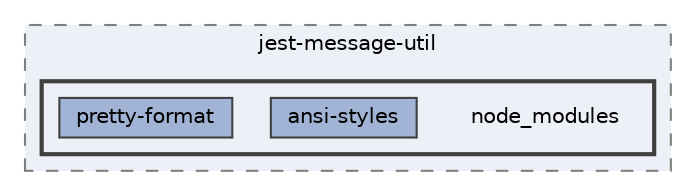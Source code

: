 digraph "C:/Users/arisc/OneDrive/Documents/GitHub/FINAL/EcoEats-Project/node_modules/jest-message-util/node_modules"
{
 // LATEX_PDF_SIZE
  bgcolor="transparent";
  edge [fontname=Helvetica,fontsize=10,labelfontname=Helvetica,labelfontsize=10];
  node [fontname=Helvetica,fontsize=10,shape=box,height=0.2,width=0.4];
  compound=true
  subgraph clusterdir_314f085251215ef0819e7b5657fa8956 {
    graph [ bgcolor="#edf0f7", pencolor="grey50", label="jest-message-util", fontname=Helvetica,fontsize=10 style="filled,dashed", URL="dir_314f085251215ef0819e7b5657fa8956.html",tooltip=""]
  subgraph clusterdir_98479f80bb5bcd1a921b34dd9d61b524 {
    graph [ bgcolor="#edf0f7", pencolor="grey25", label="", fontname=Helvetica,fontsize=10 style="filled,bold", URL="dir_98479f80bb5bcd1a921b34dd9d61b524.html",tooltip=""]
    dir_98479f80bb5bcd1a921b34dd9d61b524 [shape=plaintext, label="node_modules"];
  dir_cad3d889b42fd5f8a14d6abad60bae0f [label="ansi-styles", fillcolor="#a2b4d6", color="grey25", style="filled", URL="dir_cad3d889b42fd5f8a14d6abad60bae0f.html",tooltip=""];
  dir_6bcd1cc4da554060a9e87292060b7e93 [label="pretty-format", fillcolor="#a2b4d6", color="grey25", style="filled", URL="dir_6bcd1cc4da554060a9e87292060b7e93.html",tooltip=""];
  }
  }
}
